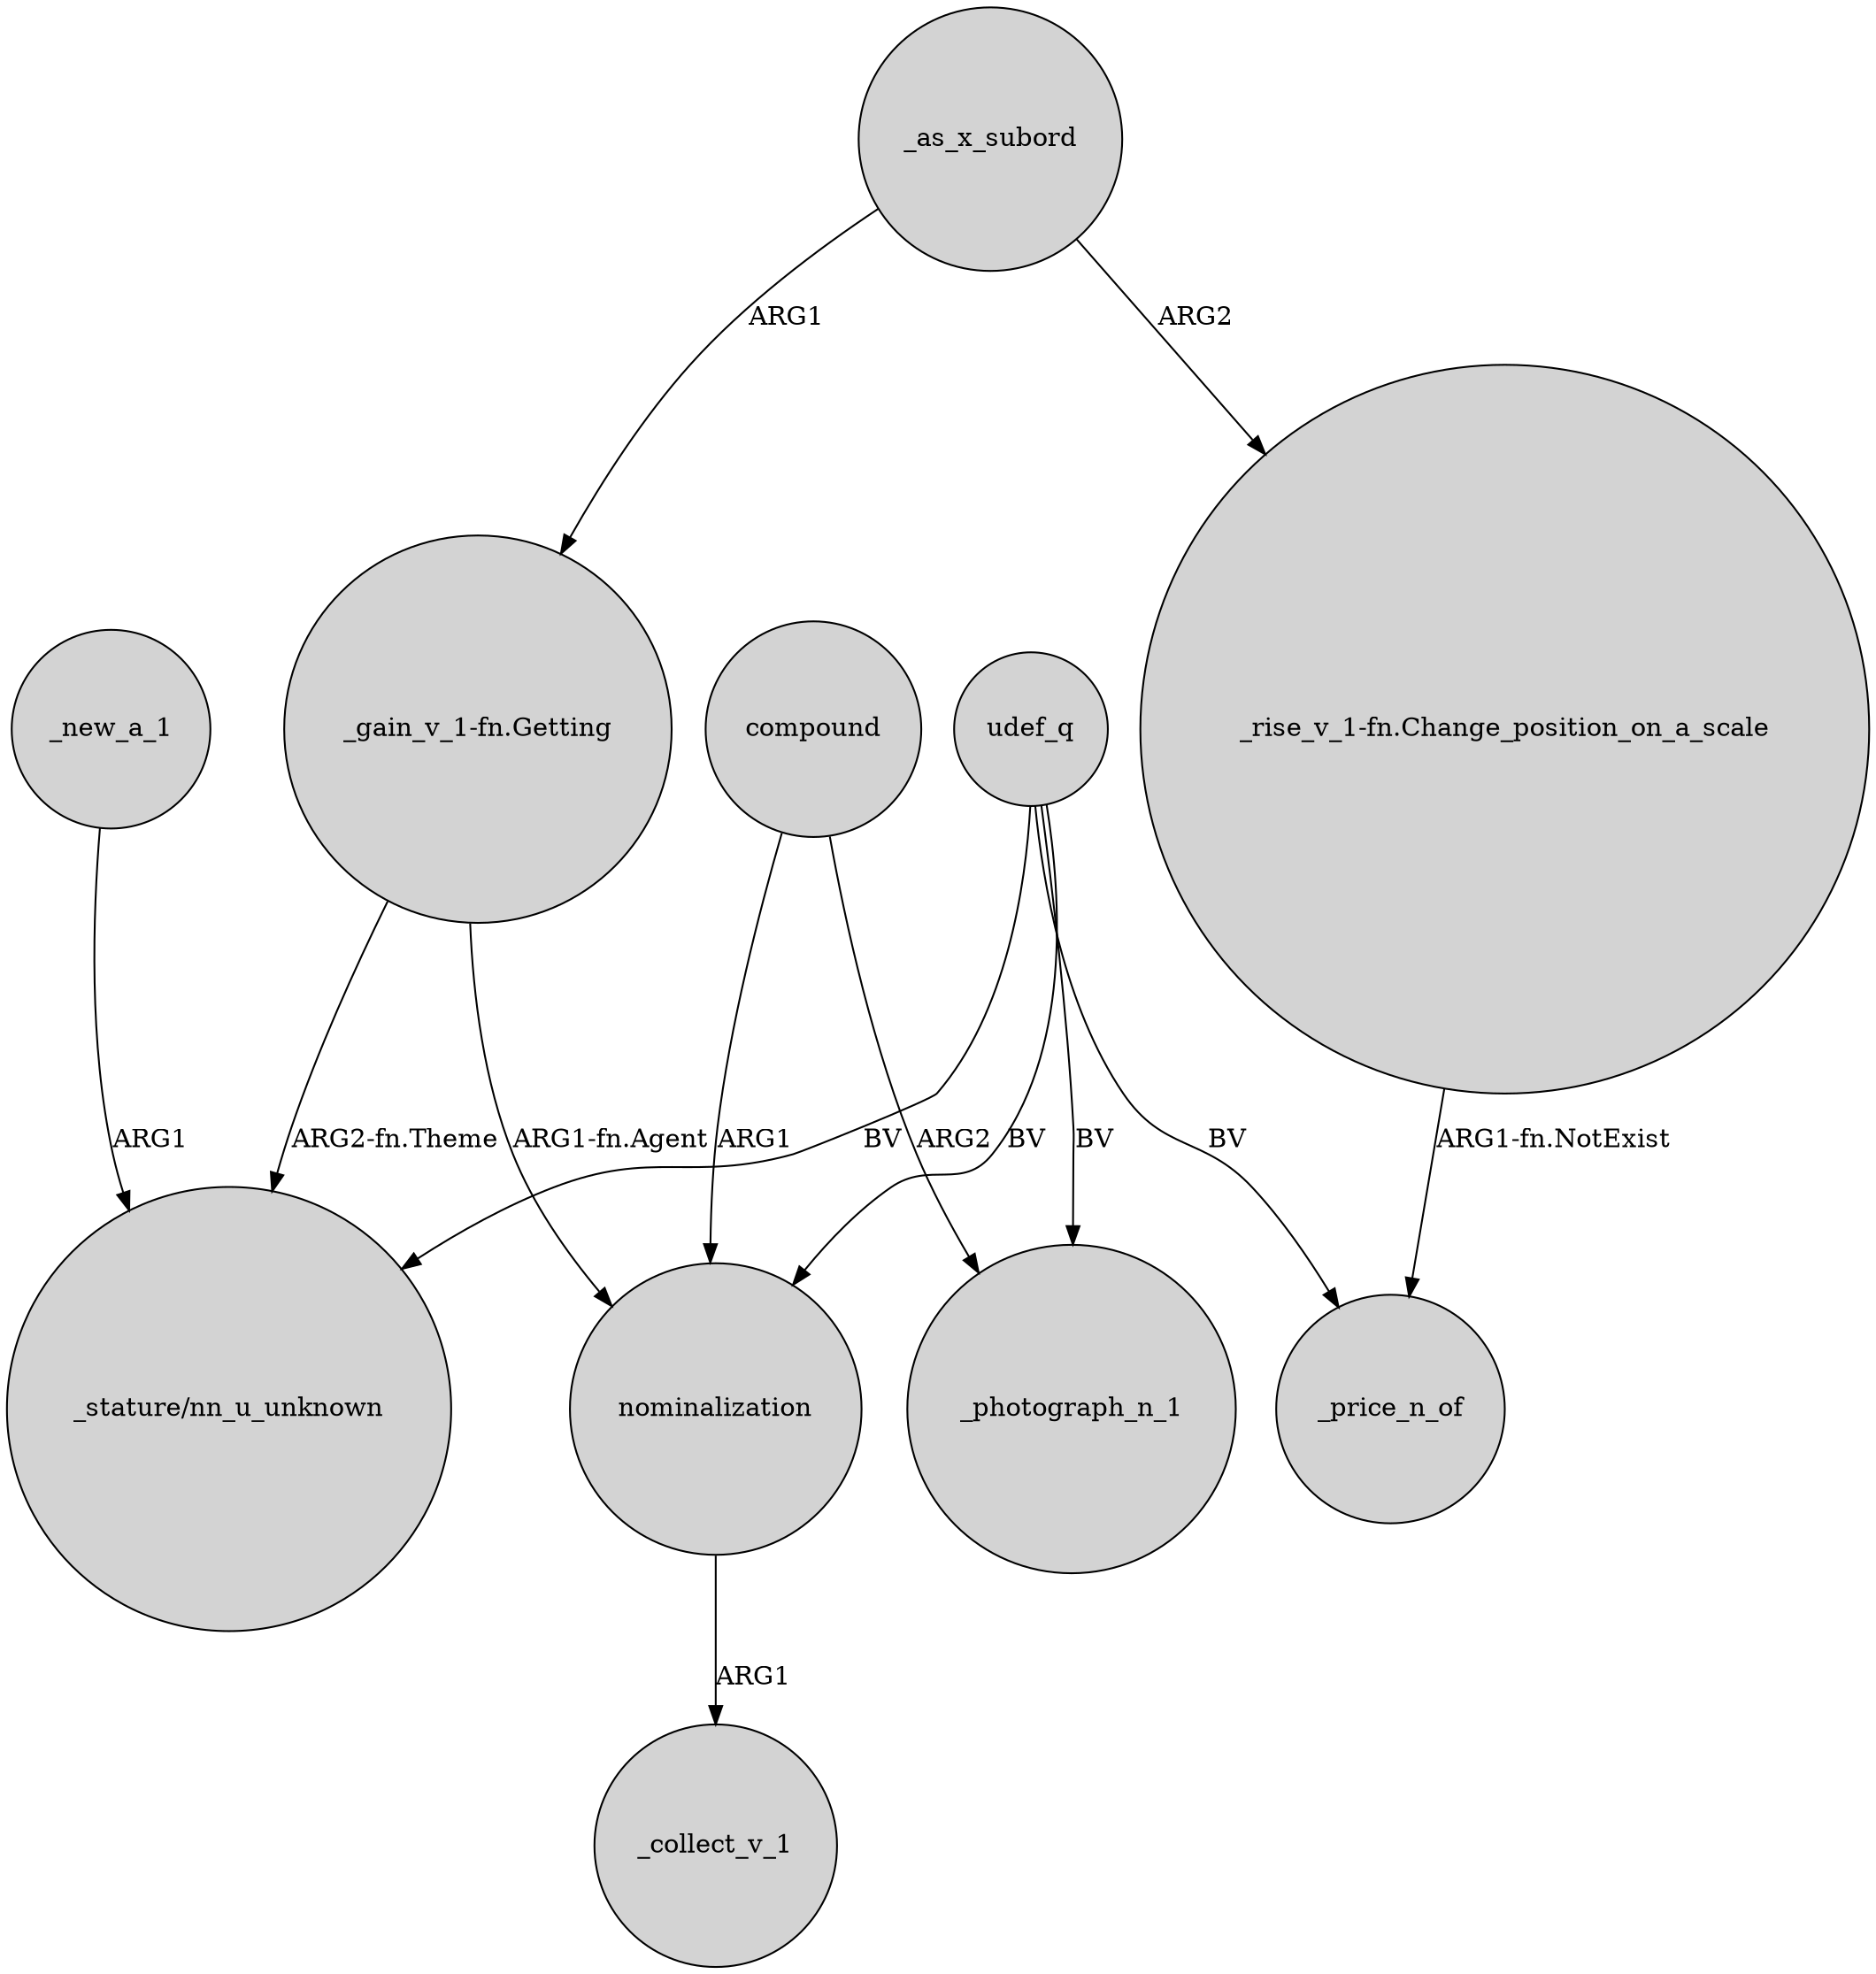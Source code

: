 digraph {
	node [shape=circle style=filled]
	udef_q -> "_stature/nn_u_unknown" [label=BV]
	_new_a_1 -> "_stature/nn_u_unknown" [label=ARG1]
	udef_q -> _price_n_of [label=BV]
	compound -> _photograph_n_1 [label=ARG2]
	udef_q -> _photograph_n_1 [label=BV]
	"_gain_v_1-fn.Getting" -> nominalization [label="ARG1-fn.Agent"]
	_as_x_subord -> "_rise_v_1-fn.Change_position_on_a_scale" [label=ARG2]
	nominalization -> _collect_v_1 [label=ARG1]
	"_gain_v_1-fn.Getting" -> "_stature/nn_u_unknown" [label="ARG2-fn.Theme"]
	compound -> nominalization [label=ARG1]
	_as_x_subord -> "_gain_v_1-fn.Getting" [label=ARG1]
	udef_q -> nominalization [label=BV]
	"_rise_v_1-fn.Change_position_on_a_scale" -> _price_n_of [label="ARG1-fn.NotExist"]
}
